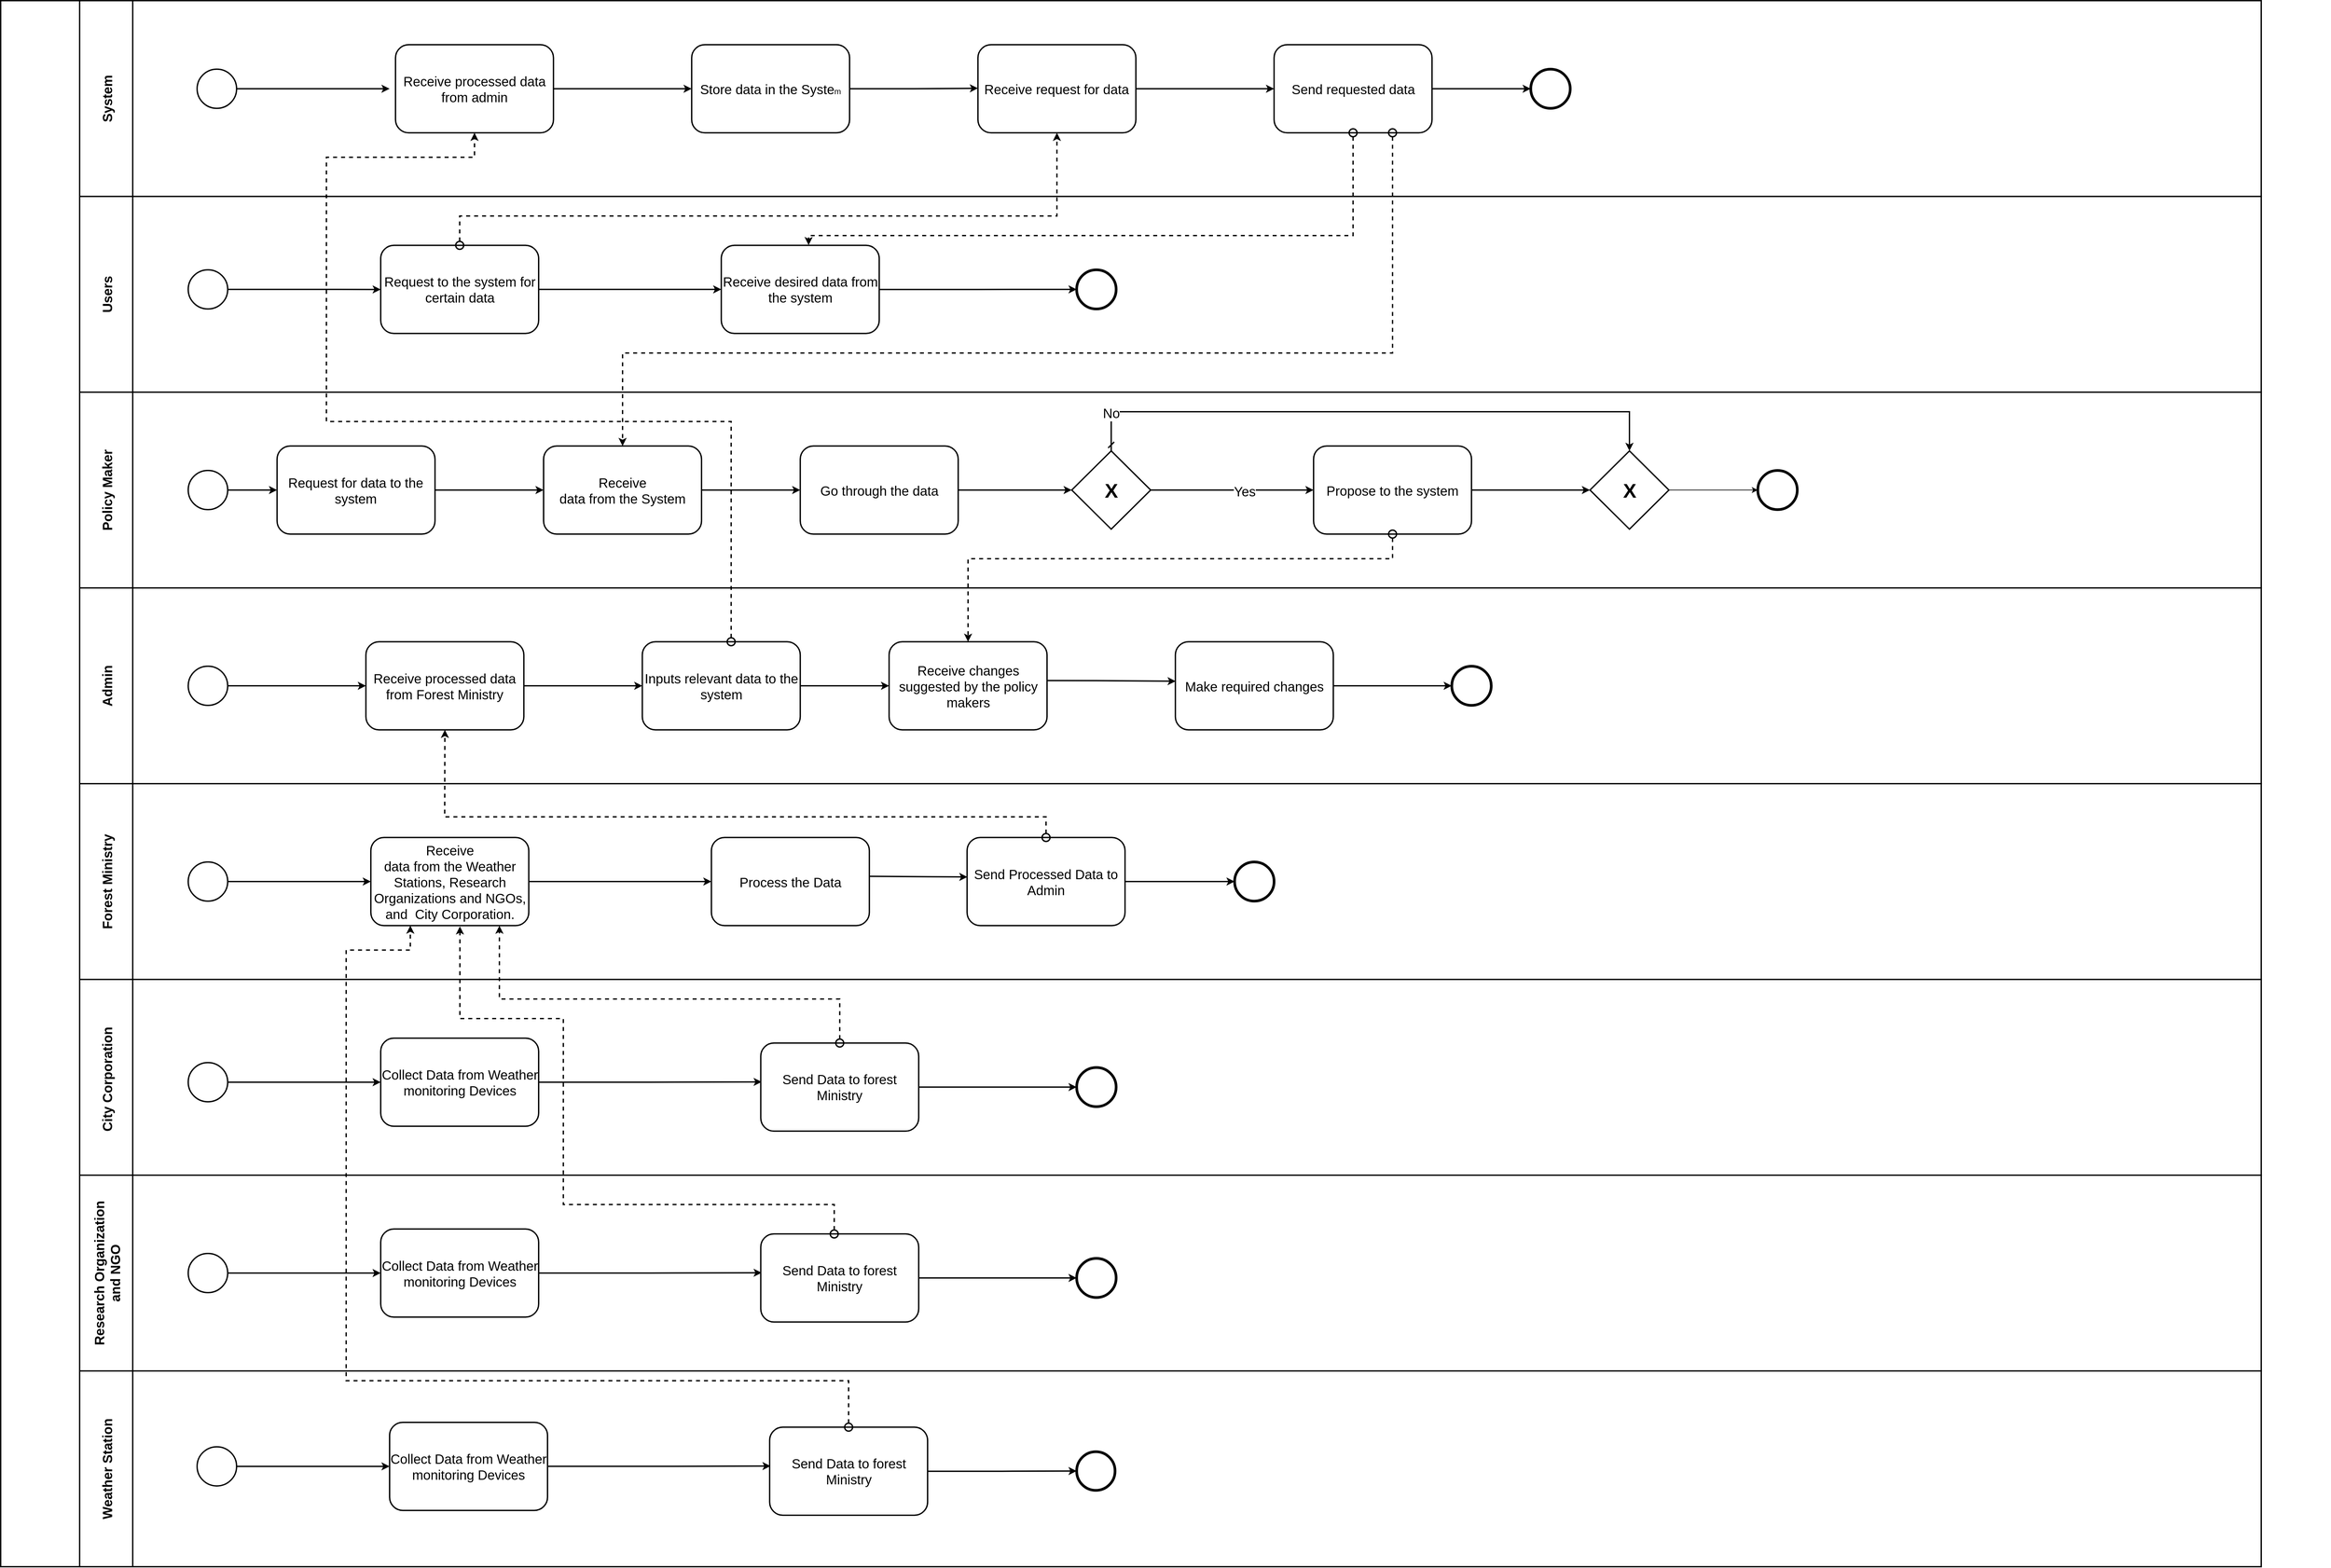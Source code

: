 <mxfile version="20.2.2" type="github">
  <diagram id="MuujZMpSUZWTWO6BnlTE" name="Page-1">
    <mxGraphModel dx="2021" dy="2185" grid="1" gridSize="10" guides="1" tooltips="1" connect="1" arrows="1" fold="1" page="1" pageScale="1" pageWidth="850" pageHeight="1100" math="0" shadow="0">
      <root>
        <mxCell id="0" />
        <mxCell id="1" parent="0" />
        <mxCell id="MOa5wVMY8tWVzzXDiALw-1" value="" style="group" connectable="0" vertex="1" parent="1">
          <mxGeometry x="170" y="-760" width="3510" height="2360" as="geometry" />
        </mxCell>
        <mxCell id="MOa5wVMY8tWVzzXDiALw-2" value="Users" style="swimlane;horizontal=0;startSize=80;strokeWidth=2;fontSize=20;" vertex="1" parent="MOa5wVMY8tWVzzXDiALw-1">
          <mxGeometry x="118.983" y="295" width="3286.907" height="295" as="geometry" />
        </mxCell>
        <mxCell id="MOa5wVMY8tWVzzXDiALw-3" style="edgeStyle=orthogonalEdgeStyle;shape=connector;rounded=0;orthogonalLoop=1;jettySize=auto;html=1;exitX=1;exitY=0.5;exitDx=0;exitDy=0;exitPerimeter=0;labelBackgroundColor=default;fontFamily=Helvetica;fontSize=11;fontColor=default;startArrow=none;startFill=0;endArrow=classic;strokeColor=default;strokeWidth=2;" edge="1" parent="MOa5wVMY8tWVzzXDiALw-2" source="MOa5wVMY8tWVzzXDiALw-4" target="MOa5wVMY8tWVzzXDiALw-9">
          <mxGeometry relative="1" as="geometry" />
        </mxCell>
        <mxCell id="MOa5wVMY8tWVzzXDiALw-4" value="" style="strokeWidth=2;html=1;shape=mxgraph.flowchart.start_2;whiteSpace=wrap;" vertex="1" parent="MOa5wVMY8tWVzzXDiALw-2">
          <mxGeometry x="163.602" y="110.625" width="59.492" height="59" as="geometry" />
        </mxCell>
        <mxCell id="MOa5wVMY8tWVzzXDiALw-5" value="" style="strokeWidth=4;html=1;shape=mxgraph.flowchart.start_2;whiteSpace=wrap;" vertex="1" parent="MOa5wVMY8tWVzzXDiALw-2">
          <mxGeometry x="1502.161" y="110.625" width="59.492" height="59" as="geometry" />
        </mxCell>
        <mxCell id="MOa5wVMY8tWVzzXDiALw-6" value="&lt;font style=&quot;font-size: 20px;&quot;&gt;Receive desired data from the system&lt;/font&gt;" style="rounded=1;whiteSpace=wrap;html=1;strokeWidth=2;" vertex="1" parent="MOa5wVMY8tWVzzXDiALw-2">
          <mxGeometry x="966.737" y="73.75" width="237.966" height="132.75" as="geometry" />
        </mxCell>
        <mxCell id="MOa5wVMY8tWVzzXDiALw-7" style="edgeStyle=orthogonalEdgeStyle;rounded=0;orthogonalLoop=1;jettySize=auto;html=1;entryX=0;entryY=0.5;entryDx=0;entryDy=0;entryPerimeter=0;strokeWidth=2;" edge="1" parent="MOa5wVMY8tWVzzXDiALw-2" source="MOa5wVMY8tWVzzXDiALw-6" target="MOa5wVMY8tWVzzXDiALw-5">
          <mxGeometry relative="1" as="geometry">
            <mxPoint x="1027.657" y="139.668" as="targetPoint" />
          </mxGeometry>
        </mxCell>
        <mxCell id="MOa5wVMY8tWVzzXDiALw-8" style="edgeStyle=orthogonalEdgeStyle;shape=connector;rounded=0;orthogonalLoop=1;jettySize=auto;html=1;exitX=1;exitY=0.5;exitDx=0;exitDy=0;entryX=0;entryY=0.5;entryDx=0;entryDy=0;labelBackgroundColor=default;fontFamily=Helvetica;fontSize=11;fontColor=default;startArrow=none;startFill=0;endArrow=classic;strokeColor=default;strokeWidth=2;" edge="1" parent="MOa5wVMY8tWVzzXDiALw-2" source="MOa5wVMY8tWVzzXDiALw-9" target="MOa5wVMY8tWVzzXDiALw-6">
          <mxGeometry relative="1" as="geometry" />
        </mxCell>
        <mxCell id="MOa5wVMY8tWVzzXDiALw-9" value="&lt;font style=&quot;font-size: 20px;&quot;&gt;Request to the system for certain data&lt;/font&gt;" style="rounded=1;whiteSpace=wrap;html=1;strokeWidth=2;" vertex="1" parent="MOa5wVMY8tWVzzXDiALw-2">
          <mxGeometry x="453.623" y="73.75" width="237.966" height="132.75" as="geometry" />
        </mxCell>
        <mxCell id="MOa5wVMY8tWVzzXDiALw-10" value="" style="group;strokeWidth=2;" connectable="0" vertex="1" parent="MOa5wVMY8tWVzzXDiALw-1">
          <mxGeometry x="118.983" y="590" width="3391.017" height="1770" as="geometry" />
        </mxCell>
        <mxCell id="MOa5wVMY8tWVzzXDiALw-11" value="" style="group;strokeWidth=2;" connectable="0" vertex="1" parent="MOa5wVMY8tWVzzXDiALw-10">
          <mxGeometry y="295" width="3331.525" height="1475" as="geometry" />
        </mxCell>
        <mxCell id="MOa5wVMY8tWVzzXDiALw-12" value="City Corporation " style="swimlane;horizontal=0;startSize=80;strokeWidth=2;fontSize=20;" vertex="1" parent="MOa5wVMY8tWVzzXDiALw-11">
          <mxGeometry y="590" width="3286.907" height="295" as="geometry" />
        </mxCell>
        <mxCell id="MOa5wVMY8tWVzzXDiALw-13" value="" style="group;strokeWidth=2;" connectable="0" vertex="1" parent="MOa5wVMY8tWVzzXDiALw-11">
          <mxGeometry width="3331.525" height="1475" as="geometry" />
        </mxCell>
        <mxCell id="MOa5wVMY8tWVzzXDiALw-14" value="Admin" style="swimlane;horizontal=0;startSize=80;strokeWidth=2;fontSize=20;" vertex="1" parent="MOa5wVMY8tWVzzXDiALw-13">
          <mxGeometry width="3286.907" height="295" as="geometry">
            <mxRectangle x="880" y="160" width="40" height="150" as="alternateBounds" />
          </mxGeometry>
        </mxCell>
        <mxCell id="MOa5wVMY8tWVzzXDiALw-15" style="edgeStyle=orthogonalEdgeStyle;rounded=0;orthogonalLoop=1;jettySize=auto;html=1;entryX=0;entryY=0.5;entryDx=0;entryDy=0;entryPerimeter=0;strokeWidth=2;" edge="1" parent="MOa5wVMY8tWVzzXDiALw-14" source="MOa5wVMY8tWVzzXDiALw-16" target="MOa5wVMY8tWVzzXDiALw-23">
          <mxGeometry relative="1" as="geometry">
            <mxPoint x="371.822" y="-446.188" as="targetPoint" />
          </mxGeometry>
        </mxCell>
        <mxCell id="MOa5wVMY8tWVzzXDiALw-16" value="&lt;font style=&quot;font-size: 20px;&quot;&gt;Make required changes&lt;/font&gt;" style="rounded=1;whiteSpace=wrap;html=1;strokeWidth=2;" vertex="1" parent="MOa5wVMY8tWVzzXDiALw-14">
          <mxGeometry x="1650.89" y="81.125" width="237.966" height="132.75" as="geometry" />
        </mxCell>
        <mxCell id="MOa5wVMY8tWVzzXDiALw-17" style="edgeStyle=orthogonalEdgeStyle;rounded=0;orthogonalLoop=1;jettySize=auto;html=1;entryX=0;entryY=0.5;entryDx=0;entryDy=0;strokeWidth=2;" edge="1" parent="MOa5wVMY8tWVzzXDiALw-14" source="MOa5wVMY8tWVzzXDiALw-22" target="MOa5wVMY8tWVzzXDiALw-25">
          <mxGeometry relative="1" as="geometry">
            <mxPoint x="431.314" y="147.5" as="targetPoint" />
          </mxGeometry>
        </mxCell>
        <mxCell id="MOa5wVMY8tWVzzXDiALw-18" style="edgeStyle=orthogonalEdgeStyle;rounded=0;orthogonalLoop=1;jettySize=auto;html=1;exitX=1;exitY=0.441;exitDx=0;exitDy=0;exitPerimeter=0;entryX=0.002;entryY=0.448;entryDx=0;entryDy=0;entryPerimeter=0;strokeWidth=2;" edge="1" parent="MOa5wVMY8tWVzzXDiALw-14" source="MOa5wVMY8tWVzzXDiALw-19" target="MOa5wVMY8tWVzzXDiALw-16">
          <mxGeometry relative="1" as="geometry">
            <mxPoint y="-413" as="targetPoint" />
            <Array as="points">
              <mxPoint x="1531.907" y="140.125" />
            </Array>
          </mxGeometry>
        </mxCell>
        <mxCell id="MOa5wVMY8tWVzzXDiALw-19" value="&lt;font style=&quot;font-size: 20px;&quot;&gt;Receive changes suggested by the policy makers&lt;/font&gt;" style="rounded=1;whiteSpace=wrap;html=1;strokeWidth=2;" vertex="1" parent="MOa5wVMY8tWVzzXDiALw-14">
          <mxGeometry x="1219.576" y="81.125" width="237.966" height="132.75" as="geometry" />
        </mxCell>
        <mxCell id="MOa5wVMY8tWVzzXDiALw-20" style="edgeStyle=orthogonalEdgeStyle;rounded=0;orthogonalLoop=1;jettySize=auto;html=1;exitX=1;exitY=0.5;exitDx=0;exitDy=0;entryX=0;entryY=0.5;entryDx=0;entryDy=0;fontSize=27;strokeWidth=2;" edge="1" parent="MOa5wVMY8tWVzzXDiALw-14" source="MOa5wVMY8tWVzzXDiALw-21" target="MOa5wVMY8tWVzzXDiALw-19">
          <mxGeometry relative="1" as="geometry" />
        </mxCell>
        <mxCell id="MOa5wVMY8tWVzzXDiALw-21" value="&lt;span&gt;&lt;font style=&quot;font-size: 20px;&quot;&gt;Inputs relevant data to the system&lt;/font&gt;&lt;br&gt;&lt;/span&gt;" style="rounded=1;whiteSpace=wrap;html=1;strokeWidth=2;" vertex="1" parent="MOa5wVMY8tWVzzXDiALw-14">
          <mxGeometry x="847.754" y="81.125" width="237.966" height="132.75" as="geometry" />
        </mxCell>
        <mxCell id="MOa5wVMY8tWVzzXDiALw-22" value="" style="strokeWidth=2;html=1;shape=mxgraph.flowchart.start_2;whiteSpace=wrap;" vertex="1" parent="MOa5wVMY8tWVzzXDiALw-14">
          <mxGeometry x="163.602" y="118" width="59.492" height="59" as="geometry" />
        </mxCell>
        <mxCell id="MOa5wVMY8tWVzzXDiALw-23" value="" style="strokeWidth=4;html=1;shape=mxgraph.flowchart.start_2;whiteSpace=wrap;" vertex="1" parent="MOa5wVMY8tWVzzXDiALw-14">
          <mxGeometry x="2067.331" y="118" width="59.492" height="59" as="geometry" />
        </mxCell>
        <mxCell id="MOa5wVMY8tWVzzXDiALw-24" style="edgeStyle=orthogonalEdgeStyle;shape=connector;rounded=0;orthogonalLoop=1;jettySize=auto;html=1;exitX=1;exitY=0.5;exitDx=0;exitDy=0;entryX=0;entryY=0.5;entryDx=0;entryDy=0;labelBackgroundColor=default;fontFamily=Helvetica;fontSize=11;fontColor=default;startArrow=none;startFill=0;endArrow=classic;strokeColor=default;strokeWidth=2;" edge="1" parent="MOa5wVMY8tWVzzXDiALw-14" source="MOa5wVMY8tWVzzXDiALw-25" target="MOa5wVMY8tWVzzXDiALw-21">
          <mxGeometry relative="1" as="geometry" />
        </mxCell>
        <mxCell id="MOa5wVMY8tWVzzXDiALw-25" value="&lt;font style=&quot;font-size: 20px;&quot;&gt;Receive processed data from Forest Ministry&lt;/font&gt;" style="rounded=1;whiteSpace=wrap;html=1;strokeWidth=2;" vertex="1" parent="MOa5wVMY8tWVzzXDiALw-14">
          <mxGeometry x="431.314" y="81.125" width="237.966" height="132.75" as="geometry" />
        </mxCell>
        <mxCell id="MOa5wVMY8tWVzzXDiALw-26" value="Forest Ministry" style="swimlane;horizontal=0;startSize=80;strokeWidth=2;fontSize=20;rounded=0;swimlaneLine=1;" vertex="1" parent="MOa5wVMY8tWVzzXDiALw-13">
          <mxGeometry y="295" width="3286.907" height="295" as="geometry">
            <mxRectangle x="880" y="360" width="40" height="150" as="alternateBounds" />
          </mxGeometry>
        </mxCell>
        <mxCell id="MOa5wVMY8tWVzzXDiALw-27" style="edgeStyle=orthogonalEdgeStyle;rounded=0;orthogonalLoop=1;jettySize=auto;html=1;entryX=0;entryY=0.5;entryDx=0;entryDy=0;entryPerimeter=0;strokeWidth=2;" edge="1" parent="MOa5wVMY8tWVzzXDiALw-26" source="MOa5wVMY8tWVzzXDiALw-28" target="MOa5wVMY8tWVzzXDiALw-35">
          <mxGeometry relative="1" as="geometry">
            <mxPoint x="1695.508" y="114.313" as="targetPoint" />
          </mxGeometry>
        </mxCell>
        <mxCell id="MOa5wVMY8tWVzzXDiALw-28" value="&lt;font style=&quot;font-size: 20px;&quot;&gt;Send Processed Data to Admin&lt;/font&gt;" style="rounded=1;whiteSpace=wrap;html=1;strokeWidth=2;" vertex="1" parent="MOa5wVMY8tWVzzXDiALw-26">
          <mxGeometry x="1337.072" y="81.125" width="237.966" height="132.75" as="geometry" />
        </mxCell>
        <mxCell id="MOa5wVMY8tWVzzXDiALw-29" style="edgeStyle=orthogonalEdgeStyle;rounded=0;orthogonalLoop=1;jettySize=auto;html=1;entryX=0;entryY=0.5;entryDx=0;entryDy=0;strokeWidth=2;" edge="1" parent="MOa5wVMY8tWVzzXDiALw-26" source="MOa5wVMY8tWVzzXDiALw-34" target="MOa5wVMY8tWVzzXDiALw-33">
          <mxGeometry relative="1" as="geometry" />
        </mxCell>
        <mxCell id="MOa5wVMY8tWVzzXDiALw-30" style="edgeStyle=orthogonalEdgeStyle;rounded=0;orthogonalLoop=1;jettySize=auto;html=1;exitX=1;exitY=0.441;exitDx=0;exitDy=0;exitPerimeter=0;entryX=0.002;entryY=0.448;entryDx=0;entryDy=0;entryPerimeter=0;strokeWidth=2;" edge="1" parent="MOa5wVMY8tWVzzXDiALw-26" source="MOa5wVMY8tWVzzXDiALw-31" target="MOa5wVMY8tWVzzXDiALw-28">
          <mxGeometry relative="1" as="geometry">
            <mxPoint x="1323.686" y="147.5" as="targetPoint" />
            <Array as="points">
              <mxPoint x="1189.831" y="140.125" />
            </Array>
          </mxGeometry>
        </mxCell>
        <mxCell id="MOa5wVMY8tWVzzXDiALw-31" value="&lt;font style=&quot;font-size: 20px;&quot;&gt;Process the Data&lt;/font&gt;" style="rounded=1;whiteSpace=wrap;html=1;strokeWidth=2;" vertex="1" parent="MOa5wVMY8tWVzzXDiALw-26">
          <mxGeometry x="951.864" y="81.125" width="237.966" height="132.75" as="geometry" />
        </mxCell>
        <mxCell id="MOa5wVMY8tWVzzXDiALw-32" style="edgeStyle=orthogonalEdgeStyle;rounded=0;orthogonalLoop=1;jettySize=auto;html=1;exitX=1;exitY=0.5;exitDx=0;exitDy=0;entryX=0;entryY=0.5;entryDx=0;entryDy=0;fontSize=27;strokeWidth=2;" edge="1" parent="MOa5wVMY8tWVzzXDiALw-26" source="MOa5wVMY8tWVzzXDiALw-33" target="MOa5wVMY8tWVzzXDiALw-31">
          <mxGeometry relative="1" as="geometry" />
        </mxCell>
        <mxCell id="MOa5wVMY8tWVzzXDiALw-33" value="&lt;span style=&quot;font-size: 20px;&quot;&gt;Receive&lt;br&gt;data from the Weather Stations, Research Organizations and NGOs, and&amp;nbsp; City Corporation.&lt;/span&gt;" style="rounded=1;whiteSpace=wrap;html=1;strokeWidth=2;" vertex="1" parent="MOa5wVMY8tWVzzXDiALw-26">
          <mxGeometry x="438.75" y="81.125" width="237.966" height="132.75" as="geometry" />
        </mxCell>
        <mxCell id="MOa5wVMY8tWVzzXDiALw-34" value="" style="strokeWidth=2;html=1;shape=mxgraph.flowchart.start_2;whiteSpace=wrap;" vertex="1" parent="MOa5wVMY8tWVzzXDiALw-26">
          <mxGeometry x="163.602" y="118" width="59.492" height="59" as="geometry" />
        </mxCell>
        <mxCell id="MOa5wVMY8tWVzzXDiALw-35" value="" style="strokeWidth=4;html=1;shape=mxgraph.flowchart.start_2;whiteSpace=wrap;" vertex="1" parent="MOa5wVMY8tWVzzXDiALw-26">
          <mxGeometry x="1740.127" y="118" width="59.492" height="59" as="geometry" />
        </mxCell>
        <mxCell id="MOa5wVMY8tWVzzXDiALw-36" value="Research Organization&#xa;and NGO" style="swimlane;horizontal=0;startSize=80;strokeWidth=2;fontSize=20;" vertex="1" parent="MOa5wVMY8tWVzzXDiALw-13">
          <mxGeometry y="885" width="3286.907" height="295" as="geometry" />
        </mxCell>
        <mxCell id="MOa5wVMY8tWVzzXDiALw-37" style="edgeStyle=orthogonalEdgeStyle;rounded=0;orthogonalLoop=1;jettySize=auto;html=1;entryX=0;entryY=0.5;entryDx=0;entryDy=0;strokeWidth=2;" edge="1" parent="MOa5wVMY8tWVzzXDiALw-36" source="MOa5wVMY8tWVzzXDiALw-38" target="MOa5wVMY8tWVzzXDiALw-41">
          <mxGeometry relative="1" as="geometry" />
        </mxCell>
        <mxCell id="MOa5wVMY8tWVzzXDiALw-38" value="" style="strokeWidth=2;html=1;shape=mxgraph.flowchart.start_2;whiteSpace=wrap;" vertex="1" parent="MOa5wVMY8tWVzzXDiALw-36">
          <mxGeometry x="163.602" y="118" width="59.492" height="59" as="geometry" />
        </mxCell>
        <mxCell id="MOa5wVMY8tWVzzXDiALw-39" value="" style="strokeWidth=4;html=1;shape=mxgraph.flowchart.start_2;whiteSpace=wrap;" vertex="1" parent="MOa5wVMY8tWVzzXDiALw-36">
          <mxGeometry x="1502.161" y="125.375" width="59.492" height="59" as="geometry" />
        </mxCell>
        <mxCell id="MOa5wVMY8tWVzzXDiALw-40" style="edgeStyle=orthogonalEdgeStyle;rounded=0;orthogonalLoop=1;jettySize=auto;html=1;entryX=0.006;entryY=0.441;entryDx=0;entryDy=0;entryPerimeter=0;strokeWidth=2;" edge="1" parent="MOa5wVMY8tWVzzXDiALw-36" source="MOa5wVMY8tWVzzXDiALw-41" target="MOa5wVMY8tWVzzXDiALw-43">
          <mxGeometry relative="1" as="geometry" />
        </mxCell>
        <mxCell id="MOa5wVMY8tWVzzXDiALw-41" value="&lt;font style=&quot;font-size: 20px;&quot;&gt;Collect Data from Weather monitoring Devices&lt;/font&gt;" style="rounded=1;whiteSpace=wrap;html=1;strokeWidth=2;" vertex="1" parent="MOa5wVMY8tWVzzXDiALw-36">
          <mxGeometry x="453.623" y="81.125" width="237.966" height="132.75" as="geometry" />
        </mxCell>
        <mxCell id="MOa5wVMY8tWVzzXDiALw-42" style="edgeStyle=orthogonalEdgeStyle;rounded=0;orthogonalLoop=1;jettySize=auto;html=1;entryX=0;entryY=0.5;entryDx=0;entryDy=0;entryPerimeter=0;strokeWidth=2;" edge="1" parent="MOa5wVMY8tWVzzXDiALw-36" source="MOa5wVMY8tWVzzXDiALw-43" target="MOa5wVMY8tWVzzXDiALw-39">
          <mxGeometry relative="1" as="geometry" />
        </mxCell>
        <mxCell id="MOa5wVMY8tWVzzXDiALw-43" value="&lt;font style=&quot;font-size: 20px;&quot;&gt;Send Data to forest Ministry&lt;/font&gt;" style="rounded=1;whiteSpace=wrap;html=1;strokeWidth=2;" vertex="1" parent="MOa5wVMY8tWVzzXDiALw-36">
          <mxGeometry x="1026.229" y="88.5" width="237.966" height="132.75" as="geometry" />
        </mxCell>
        <mxCell id="MOa5wVMY8tWVzzXDiALw-44" value="Weather Station" style="swimlane;horizontal=0;startSize=80;fillStyle=solid;strokeWidth=2;fontSize=20;fontStyle=1" vertex="1" parent="MOa5wVMY8tWVzzXDiALw-13">
          <mxGeometry y="1180" width="3286.907" height="295" as="geometry" />
        </mxCell>
        <mxCell id="MOa5wVMY8tWVzzXDiALw-45" style="edgeStyle=orthogonalEdgeStyle;rounded=0;orthogonalLoop=1;jettySize=auto;html=1;entryX=0;entryY=0.5;entryDx=0;entryDy=0;strokeWidth=2;" edge="1" parent="MOa5wVMY8tWVzzXDiALw-44" source="MOa5wVMY8tWVzzXDiALw-46" target="MOa5wVMY8tWVzzXDiALw-49">
          <mxGeometry relative="1" as="geometry" />
        </mxCell>
        <mxCell id="MOa5wVMY8tWVzzXDiALw-46" value="" style="strokeWidth=2;html=1;shape=mxgraph.flowchart.start_2;whiteSpace=wrap;" vertex="1" parent="MOa5wVMY8tWVzzXDiALw-44">
          <mxGeometry x="176.987" y="114.313" width="59.492" height="59" as="geometry" />
        </mxCell>
        <mxCell id="MOa5wVMY8tWVzzXDiALw-47" value="" style="strokeWidth=4;html=1;shape=mxgraph.flowchart.start_2;whiteSpace=wrap;" vertex="1" parent="MOa5wVMY8tWVzzXDiALw-44">
          <mxGeometry x="1502.16" y="121.69" width="57.84" height="58.31" as="geometry" />
        </mxCell>
        <mxCell id="MOa5wVMY8tWVzzXDiALw-48" style="edgeStyle=orthogonalEdgeStyle;rounded=0;orthogonalLoop=1;jettySize=auto;html=1;entryX=0.006;entryY=0.441;entryDx=0;entryDy=0;entryPerimeter=0;strokeWidth=2;" edge="1" parent="MOa5wVMY8tWVzzXDiALw-44" source="MOa5wVMY8tWVzzXDiALw-49" target="MOa5wVMY8tWVzzXDiALw-51">
          <mxGeometry relative="1" as="geometry" />
        </mxCell>
        <mxCell id="MOa5wVMY8tWVzzXDiALw-49" value="&lt;font style=&quot;font-size: 20px;&quot;&gt;Collect Data from Weather monitoring Devices&lt;/font&gt;" style="rounded=1;whiteSpace=wrap;html=1;strokeWidth=2;" vertex="1" parent="MOa5wVMY8tWVzzXDiALw-44">
          <mxGeometry x="467.008" y="77.438" width="237.966" height="132.75" as="geometry" />
        </mxCell>
        <mxCell id="MOa5wVMY8tWVzzXDiALw-50" style="edgeStyle=orthogonalEdgeStyle;rounded=0;orthogonalLoop=1;jettySize=auto;html=1;entryX=0;entryY=0.5;entryDx=0;entryDy=0;entryPerimeter=0;strokeWidth=2;" edge="1" parent="MOa5wVMY8tWVzzXDiALw-44" source="MOa5wVMY8tWVzzXDiALw-51" target="MOa5wVMY8tWVzzXDiALw-47">
          <mxGeometry relative="1" as="geometry" />
        </mxCell>
        <mxCell id="MOa5wVMY8tWVzzXDiALw-51" value="&lt;font style=&quot;font-size: 20px;&quot;&gt;Send Data to forest Ministry&lt;/font&gt;" style="rounded=1;whiteSpace=wrap;html=1;strokeWidth=2;" vertex="1" parent="MOa5wVMY8tWVzzXDiALw-44">
          <mxGeometry x="1039.614" y="84.812" width="237.966" height="132.75" as="geometry" />
        </mxCell>
        <mxCell id="MOa5wVMY8tWVzzXDiALw-52" style="edgeStyle=orthogonalEdgeStyle;rounded=0;orthogonalLoop=1;jettySize=auto;html=1;entryX=0;entryY=0.5;entryDx=0;entryDy=0;strokeWidth=2;" edge="1" parent="MOa5wVMY8tWVzzXDiALw-13" source="MOa5wVMY8tWVzzXDiALw-53" target="MOa5wVMY8tWVzzXDiALw-56">
          <mxGeometry relative="1" as="geometry" />
        </mxCell>
        <mxCell id="MOa5wVMY8tWVzzXDiALw-53" value="" style="strokeWidth=2;html=1;shape=mxgraph.flowchart.start_2;whiteSpace=wrap;" vertex="1" parent="MOa5wVMY8tWVzzXDiALw-13">
          <mxGeometry x="163.602" y="715.375" width="59.492" height="59" as="geometry" />
        </mxCell>
        <mxCell id="MOa5wVMY8tWVzzXDiALw-54" value="" style="strokeWidth=4;html=1;shape=mxgraph.flowchart.start_2;whiteSpace=wrap;" vertex="1" parent="MOa5wVMY8tWVzzXDiALw-13">
          <mxGeometry x="1502.161" y="722.75" width="59.492" height="59" as="geometry" />
        </mxCell>
        <mxCell id="MOa5wVMY8tWVzzXDiALw-55" style="edgeStyle=orthogonalEdgeStyle;rounded=0;orthogonalLoop=1;jettySize=auto;html=1;entryX=0.006;entryY=0.441;entryDx=0;entryDy=0;entryPerimeter=0;strokeWidth=2;" edge="1" parent="MOa5wVMY8tWVzzXDiALw-13" source="MOa5wVMY8tWVzzXDiALw-56" target="MOa5wVMY8tWVzzXDiALw-58">
          <mxGeometry relative="1" as="geometry" />
        </mxCell>
        <mxCell id="MOa5wVMY8tWVzzXDiALw-56" value="&lt;font style=&quot;font-size: 20px;&quot;&gt;Collect Data from Weather monitoring Devices&lt;/font&gt;" style="rounded=1;whiteSpace=wrap;html=1;strokeWidth=2;" vertex="1" parent="MOa5wVMY8tWVzzXDiALw-13">
          <mxGeometry x="453.623" y="678.5" width="237.966" height="132.75" as="geometry" />
        </mxCell>
        <mxCell id="MOa5wVMY8tWVzzXDiALw-57" style="edgeStyle=orthogonalEdgeStyle;rounded=0;orthogonalLoop=1;jettySize=auto;html=1;entryX=0;entryY=0.5;entryDx=0;entryDy=0;entryPerimeter=0;strokeWidth=2;" edge="1" parent="MOa5wVMY8tWVzzXDiALw-13" source="MOa5wVMY8tWVzzXDiALw-58" target="MOa5wVMY8tWVzzXDiALw-54">
          <mxGeometry relative="1" as="geometry" />
        </mxCell>
        <mxCell id="MOa5wVMY8tWVzzXDiALw-58" value="&lt;font style=&quot;font-size: 20px;&quot;&gt;Send Data to forest Ministry&lt;/font&gt;" style="rounded=1;whiteSpace=wrap;html=1;strokeWidth=2;" vertex="1" parent="MOa5wVMY8tWVzzXDiALw-13">
          <mxGeometry x="1026.229" y="685.875" width="237.966" height="132.75" as="geometry" />
        </mxCell>
        <mxCell id="MOa5wVMY8tWVzzXDiALw-59" style="edgeStyle=orthogonalEdgeStyle;rounded=0;orthogonalLoop=1;jettySize=auto;html=1;entryX=0.814;entryY=1.001;entryDx=0;entryDy=0;entryPerimeter=0;startArrow=oval;startFill=0;endArrow=classic;endFill=1;dashed=1;strokeWidth=2;startSize=12;" edge="1" parent="MOa5wVMY8tWVzzXDiALw-13" source="MOa5wVMY8tWVzzXDiALw-58" target="MOa5wVMY8tWVzzXDiALw-33">
          <mxGeometry relative="1" as="geometry">
            <Array as="points">
              <mxPoint x="1145.212" y="619.5" />
              <mxPoint x="632.097" y="619.5" />
            </Array>
          </mxGeometry>
        </mxCell>
        <mxCell id="MOa5wVMY8tWVzzXDiALw-60" style="edgeStyle=orthogonalEdgeStyle;rounded=0;orthogonalLoop=1;jettySize=auto;html=1;entryX=0.25;entryY=1;entryDx=0;entryDy=0;dashed=1;startArrow=oval;startFill=0;endArrow=classic;endFill=1;exitX=0.5;exitY=0;exitDx=0;exitDy=0;strokeWidth=2;startSize=12;" edge="1" parent="MOa5wVMY8tWVzzXDiALw-13" source="MOa5wVMY8tWVzzXDiALw-51" target="MOa5wVMY8tWVzzXDiALw-33">
          <mxGeometry relative="1" as="geometry">
            <Array as="points">
              <mxPoint x="1158.597" y="1194.75" />
              <mxPoint x="401.568" y="1194.75" />
              <mxPoint x="401.568" y="545.75" />
              <mxPoint x="498.242" y="545.75" />
            </Array>
          </mxGeometry>
        </mxCell>
        <mxCell id="MOa5wVMY8tWVzzXDiALw-61" style="edgeStyle=orthogonalEdgeStyle;rounded=0;orthogonalLoop=1;jettySize=auto;html=1;entryX=0.564;entryY=1.009;entryDx=0;entryDy=0;dashed=1;startArrow=oval;startFill=0;endArrow=classic;endFill=1;exitX=0.465;exitY=0.001;exitDx=0;exitDy=0;exitPerimeter=0;entryPerimeter=0;strokeWidth=2;startSize=12;" edge="1" parent="MOa5wVMY8tWVzzXDiALw-13" source="MOa5wVMY8tWVzzXDiALw-43" target="MOa5wVMY8tWVzzXDiALw-33">
          <mxGeometry relative="1" as="geometry">
            <Array as="points">
              <mxPoint x="1136.288" y="929.25" />
              <mxPoint x="728.771" y="929.25" />
              <mxPoint x="728.771" y="649" />
              <mxPoint x="572.606" y="649" />
            </Array>
          </mxGeometry>
        </mxCell>
        <mxCell id="MOa5wVMY8tWVzzXDiALw-62" style="edgeStyle=none;shape=connector;rounded=0;orthogonalLoop=1;jettySize=auto;html=1;exitX=0.5;exitY=0;exitDx=0;exitDy=0;entryX=0.5;entryY=1;entryDx=0;entryDy=0;labelBackgroundColor=default;fontFamily=Helvetica;fontSize=20;fontColor=default;startArrow=oval;startFill=0;endArrow=classic;strokeColor=default;targetPerimeterSpacing=0;dashed=1;strokeWidth=2;endSize=6;sourcePerimeterSpacing=0;startSize=12;" edge="1" parent="MOa5wVMY8tWVzzXDiALw-13" source="MOa5wVMY8tWVzzXDiALw-28" target="MOa5wVMY8tWVzzXDiALw-25">
          <mxGeometry relative="1" as="geometry">
            <Array as="points">
              <mxPoint x="1456.017" y="345" />
              <mxPoint x="550.017" y="345" />
            </Array>
          </mxGeometry>
        </mxCell>
        <mxCell id="MOa5wVMY8tWVzzXDiALw-63" value="Policy Maker" style="swimlane;horizontal=0;startSize=80;strokeWidth=2;fontSize=20;" vertex="1" parent="MOa5wVMY8tWVzzXDiALw-10">
          <mxGeometry width="3286.907" height="295" as="geometry" />
        </mxCell>
        <mxCell id="MOa5wVMY8tWVzzXDiALw-64" value="" style="strokeWidth=2;html=1;shape=mxgraph.flowchart.start_2;whiteSpace=wrap;" vertex="1" parent="MOa5wVMY8tWVzzXDiALw-63">
          <mxGeometry x="163.602" y="118" width="59.492" height="59" as="geometry" />
        </mxCell>
        <mxCell id="MOa5wVMY8tWVzzXDiALw-65" style="edgeStyle=orthogonalEdgeStyle;rounded=0;orthogonalLoop=1;jettySize=auto;html=1;entryX=0;entryY=0.5;entryDx=0;entryDy=0;startArrow=none;startFill=0;endArrow=classic;endFill=1;strokeWidth=2;" edge="1" parent="MOa5wVMY8tWVzzXDiALw-63" source="MOa5wVMY8tWVzzXDiALw-66" target="MOa5wVMY8tWVzzXDiALw-79">
          <mxGeometry relative="1" as="geometry" />
        </mxCell>
        <mxCell id="MOa5wVMY8tWVzzXDiALw-66" value="&lt;font style=&quot;font-size: 20px;&quot;&gt;Request for data to the system&lt;/font&gt;" style="rounded=1;whiteSpace=wrap;html=1;strokeWidth=2;" vertex="1" parent="MOa5wVMY8tWVzzXDiALw-63">
          <mxGeometry x="297.458" y="81.125" width="237.966" height="132.75" as="geometry" />
        </mxCell>
        <mxCell id="MOa5wVMY8tWVzzXDiALw-67" style="edgeStyle=orthogonalEdgeStyle;rounded=0;orthogonalLoop=1;jettySize=auto;html=1;entryX=0;entryY=0.5;entryDx=0;entryDy=0;strokeWidth=2;" edge="1" parent="MOa5wVMY8tWVzzXDiALw-63" source="MOa5wVMY8tWVzzXDiALw-64" target="MOa5wVMY8tWVzzXDiALw-66">
          <mxGeometry relative="1" as="geometry" />
        </mxCell>
        <mxCell id="MOa5wVMY8tWVzzXDiALw-68" style="edgeStyle=orthogonalEdgeStyle;rounded=0;orthogonalLoop=1;jettySize=auto;html=1;entryX=0;entryY=0.5;entryDx=0;entryDy=0;startArrow=none;startFill=0;endArrow=classic;endFill=1;strokeWidth=2;" edge="1" parent="MOa5wVMY8tWVzzXDiALw-63" source="MOa5wVMY8tWVzzXDiALw-69" target="MOa5wVMY8tWVzzXDiALw-73">
          <mxGeometry relative="1" as="geometry" />
        </mxCell>
        <mxCell id="MOa5wVMY8tWVzzXDiALw-69" value="&lt;font style=&quot;font-size: 20px;&quot;&gt;Go through the data&lt;/font&gt;" style="rounded=1;whiteSpace=wrap;html=1;strokeWidth=2;" vertex="1" parent="MOa5wVMY8tWVzzXDiALw-63">
          <mxGeometry x="1085.72" y="81.125" width="237.966" height="132.75" as="geometry" />
        </mxCell>
        <mxCell id="MOa5wVMY8tWVzzXDiALw-70" value="" style="strokeWidth=4;html=1;shape=mxgraph.flowchart.start_2;whiteSpace=wrap;" vertex="1" parent="MOa5wVMY8tWVzzXDiALw-63">
          <mxGeometry x="2528.39" y="118" width="59.492" height="59" as="geometry" />
        </mxCell>
        <mxCell id="MOa5wVMY8tWVzzXDiALw-71" style="edgeStyle=orthogonalEdgeStyle;rounded=0;orthogonalLoop=1;jettySize=auto;html=1;exitX=1;exitY=0.5;exitDx=0;exitDy=0;startArrow=none;startFill=0;endArrow=classic;endFill=1;strokeWidth=2;" edge="1" parent="MOa5wVMY8tWVzzXDiALw-63" source="MOa5wVMY8tWVzzXDiALw-73" target="MOa5wVMY8tWVzzXDiALw-74">
          <mxGeometry relative="1" as="geometry" />
        </mxCell>
        <mxCell id="MOa5wVMY8tWVzzXDiALw-72" value="&lt;font style=&quot;font-size: 20px;&quot;&gt;Yes&lt;/font&gt;" style="edgeLabel;html=1;align=center;verticalAlign=middle;resizable=0;points=[];fontSize=11;fontFamily=Helvetica;fontColor=default;" connectable="0" vertex="1" parent="MOa5wVMY8tWVzzXDiALw-71">
          <mxGeometry x="0.153" y="-1" relative="1" as="geometry">
            <mxPoint as="offset" />
          </mxGeometry>
        </mxCell>
        <mxCell id="MOa5wVMY8tWVzzXDiALw-73" value="&lt;font size=&quot;1&quot; style=&quot;&quot;&gt;&lt;b style=&quot;font-size: 30px;&quot;&gt;X&lt;/b&gt;&lt;/font&gt;" style="rhombus;whiteSpace=wrap;html=1;strokeWidth=2;" vertex="1" parent="MOa5wVMY8tWVzzXDiALw-63">
          <mxGeometry x="1494.725" y="88.5" width="118.983" height="118" as="geometry" />
        </mxCell>
        <mxCell id="MOa5wVMY8tWVzzXDiALw-74" value="&lt;font style=&quot;font-size: 20px;&quot;&gt;Propose to the system&lt;/font&gt;" style="rounded=1;whiteSpace=wrap;html=1;strokeWidth=2;" vertex="1" parent="MOa5wVMY8tWVzzXDiALw-63">
          <mxGeometry x="1859.11" y="81.125" width="237.966" height="132.75" as="geometry" />
        </mxCell>
        <mxCell id="MOa5wVMY8tWVzzXDiALw-75" style="edgeStyle=orthogonalEdgeStyle;rounded=0;orthogonalLoop=1;jettySize=auto;html=1;exitX=1;exitY=0.5;exitDx=0;exitDy=0;entryX=0;entryY=0.5;entryDx=0;entryDy=0;entryPerimeter=0;fontSize=27;" edge="1" parent="MOa5wVMY8tWVzzXDiALw-63" source="MOa5wVMY8tWVzzXDiALw-76" target="MOa5wVMY8tWVzzXDiALw-70">
          <mxGeometry relative="1" as="geometry" />
        </mxCell>
        <mxCell id="MOa5wVMY8tWVzzXDiALw-76" value="&lt;font size=&quot;1&quot; style=&quot;&quot;&gt;&lt;b style=&quot;font-size: 30px;&quot;&gt;X&lt;/b&gt;&lt;/font&gt;" style="rhombus;whiteSpace=wrap;html=1;strokeWidth=2;" vertex="1" parent="MOa5wVMY8tWVzzXDiALw-63">
          <mxGeometry x="2275.551" y="88.5" width="118.983" height="118" as="geometry" />
        </mxCell>
        <mxCell id="MOa5wVMY8tWVzzXDiALw-77" style="edgeStyle=orthogonalEdgeStyle;rounded=0;orthogonalLoop=1;jettySize=auto;html=1;exitX=1;exitY=0.5;exitDx=0;exitDy=0;fontSize=27;entryX=0;entryY=0.5;entryDx=0;entryDy=0;strokeWidth=2;" edge="1" parent="MOa5wVMY8tWVzzXDiALw-63" source="MOa5wVMY8tWVzzXDiALw-74" target="MOa5wVMY8tWVzzXDiALw-76">
          <mxGeometry relative="1" as="geometry">
            <mxPoint x="2007.839" y="147.746" as="targetPoint" />
          </mxGeometry>
        </mxCell>
        <mxCell id="MOa5wVMY8tWVzzXDiALw-78" style="edgeStyle=orthogonalEdgeStyle;rounded=0;orthogonalLoop=1;jettySize=auto;html=1;startArrow=none;startFill=0;endArrow=classic;endFill=1;strokeWidth=2;" edge="1" parent="MOa5wVMY8tWVzzXDiALw-63" source="MOa5wVMY8tWVzzXDiALw-79" target="MOa5wVMY8tWVzzXDiALw-69">
          <mxGeometry relative="1" as="geometry" />
        </mxCell>
        <mxCell id="MOa5wVMY8tWVzzXDiALw-79" value="&lt;span style=&quot;font-size: 20px;&quot;&gt;Receive&lt;br&gt;data from the System&lt;/span&gt;" style="rounded=1;whiteSpace=wrap;html=1;strokeWidth=2;" vertex="1" parent="MOa5wVMY8tWVzzXDiALw-63">
          <mxGeometry x="699.025" y="81.125" width="237.966" height="132.75" as="geometry" />
        </mxCell>
        <mxCell id="MOa5wVMY8tWVzzXDiALw-80" style="edgeStyle=orthogonalEdgeStyle;rounded=0;orthogonalLoop=1;jettySize=auto;html=1;exitX=0.5;exitY=0;exitDx=0;exitDy=0;fontSize=27;endArrow=classic;endFill=1;startArrow=dash;startFill=0;entryX=0.5;entryY=0;entryDx=0;entryDy=0;strokeWidth=2;" edge="1" parent="MOa5wVMY8tWVzzXDiALw-63" source="MOa5wVMY8tWVzzXDiALw-73" target="MOa5wVMY8tWVzzXDiALw-76">
          <mxGeometry relative="1" as="geometry">
            <mxPoint x="2082.203" y="88.5" as="targetPoint" />
            <Array as="points">
              <mxPoint x="1554.216" y="29.5" />
              <mxPoint x="2335.042" y="29.5" />
            </Array>
          </mxGeometry>
        </mxCell>
        <mxCell id="MOa5wVMY8tWVzzXDiALw-81" value="&lt;font style=&quot;font-size: 20px;&quot;&gt;No&lt;/font&gt;" style="edgeLabel;html=1;align=center;verticalAlign=middle;resizable=0;points=[];fontSize=15;" connectable="0" vertex="1" parent="MOa5wVMY8tWVzzXDiALw-80">
          <mxGeometry x="-0.871" relative="1" as="geometry">
            <mxPoint as="offset" />
          </mxGeometry>
        </mxCell>
        <mxCell id="MOa5wVMY8tWVzzXDiALw-82" style="edgeStyle=orthogonalEdgeStyle;rounded=0;orthogonalLoop=1;jettySize=auto;html=1;entryX=0.5;entryY=0;entryDx=0;entryDy=0;dashed=1;startArrow=oval;startFill=0;endArrow=classic;endFill=1;strokeWidth=2;startSize=12;" edge="1" parent="MOa5wVMY8tWVzzXDiALw-10" source="MOa5wVMY8tWVzzXDiALw-74" target="MOa5wVMY8tWVzzXDiALw-19">
          <mxGeometry relative="1" as="geometry">
            <Array as="points">
              <mxPoint x="1978" y="251" />
              <mxPoint x="1339" y="251" />
            </Array>
          </mxGeometry>
        </mxCell>
        <mxCell id="MOa5wVMY8tWVzzXDiALw-83" value="System" style="swimlane;horizontal=0;startSize=80;strokeWidth=2;fontSize=20;" vertex="1" parent="MOa5wVMY8tWVzzXDiALw-1">
          <mxGeometry x="118.983" width="3286.907" height="295" as="geometry" />
        </mxCell>
        <mxCell id="MOa5wVMY8tWVzzXDiALw-84" style="edgeStyle=orthogonalEdgeStyle;shape=connector;rounded=0;orthogonalLoop=1;jettySize=auto;html=1;exitX=1;exitY=0.5;exitDx=0;exitDy=0;exitPerimeter=0;labelBackgroundColor=default;fontFamily=Helvetica;fontSize=11;fontColor=default;startArrow=none;startFill=0;endArrow=classic;strokeColor=default;strokeWidth=2;" edge="1" parent="MOa5wVMY8tWVzzXDiALw-83" source="MOa5wVMY8tWVzzXDiALw-85">
          <mxGeometry relative="1" as="geometry">
            <mxPoint x="467.008" y="132.75" as="targetPoint" />
          </mxGeometry>
        </mxCell>
        <mxCell id="MOa5wVMY8tWVzzXDiALw-85" value="" style="strokeWidth=2;html=1;shape=mxgraph.flowchart.start_2;whiteSpace=wrap;" vertex="1" parent="MOa5wVMY8tWVzzXDiALw-83">
          <mxGeometry x="176.987" y="103.25" width="59.492" height="59" as="geometry" />
        </mxCell>
        <mxCell id="MOa5wVMY8tWVzzXDiALw-86" value="" style="strokeWidth=4;html=1;shape=mxgraph.flowchart.start_2;whiteSpace=wrap;" vertex="1" parent="MOa5wVMY8tWVzzXDiALw-83">
          <mxGeometry x="2186.314" y="103.25" width="59.492" height="59" as="geometry" />
        </mxCell>
        <mxCell id="MOa5wVMY8tWVzzXDiALw-87" value="&lt;font style=&quot;font-size: 20px;&quot;&gt;Receive processed data from admin&lt;/font&gt;" style="rounded=1;whiteSpace=wrap;html=1;strokeWidth=2;" vertex="1" parent="MOa5wVMY8tWVzzXDiALw-83">
          <mxGeometry x="475.932" y="66.375" width="237.966" height="132.75" as="geometry" />
        </mxCell>
        <mxCell id="MOa5wVMY8tWVzzXDiALw-88" value="&lt;font style=&quot;font-size: 20px;&quot;&gt;Store data in the Syste&lt;/font&gt;m" style="rounded=1;whiteSpace=wrap;html=1;strokeWidth=2;" vertex="1" parent="MOa5wVMY8tWVzzXDiALw-83">
          <mxGeometry x="922.119" y="66.375" width="237.966" height="132.75" as="geometry" />
        </mxCell>
        <mxCell id="MOa5wVMY8tWVzzXDiALw-89" style="edgeStyle=orthogonalEdgeStyle;rounded=0;orthogonalLoop=1;jettySize=auto;html=1;entryX=0;entryY=0.5;entryDx=0;entryDy=0;startArrow=none;startFill=0;endArrow=classic;endFill=1;strokeWidth=2;" edge="1" parent="MOa5wVMY8tWVzzXDiALw-83" source="MOa5wVMY8tWVzzXDiALw-90" target="MOa5wVMY8tWVzzXDiALw-92">
          <mxGeometry relative="1" as="geometry" />
        </mxCell>
        <mxCell id="MOa5wVMY8tWVzzXDiALw-90" value="&lt;font style=&quot;font-size: 20px;&quot;&gt;Receive request for data&lt;/font&gt;" style="rounded=1;whiteSpace=wrap;html=1;strokeWidth=2;" vertex="1" parent="MOa5wVMY8tWVzzXDiALw-83">
          <mxGeometry x="1353.432" y="66.375" width="237.966" height="132.75" as="geometry" />
        </mxCell>
        <mxCell id="MOa5wVMY8tWVzzXDiALw-91" style="edgeStyle=orthogonalEdgeStyle;rounded=0;orthogonalLoop=1;jettySize=auto;html=1;entryX=0;entryY=0.5;entryDx=0;entryDy=0;entryPerimeter=0;startArrow=none;startFill=0;endArrow=classic;endFill=1;strokeWidth=2;" edge="1" parent="MOa5wVMY8tWVzzXDiALw-83" source="MOa5wVMY8tWVzzXDiALw-92" target="MOa5wVMY8tWVzzXDiALw-86">
          <mxGeometry relative="1" as="geometry" />
        </mxCell>
        <mxCell id="MOa5wVMY8tWVzzXDiALw-92" value="&lt;font style=&quot;font-size: 20px;&quot;&gt;Send requested data&lt;/font&gt;" style="rounded=1;whiteSpace=wrap;html=1;strokeWidth=2;" vertex="1" parent="MOa5wVMY8tWVzzXDiALw-83">
          <mxGeometry x="1799.619" y="66.375" width="237.966" height="132.75" as="geometry" />
        </mxCell>
        <mxCell id="MOa5wVMY8tWVzzXDiALw-93" style="edgeStyle=orthogonalEdgeStyle;rounded=0;orthogonalLoop=1;jettySize=auto;html=1;strokeWidth=2;" edge="1" parent="MOa5wVMY8tWVzzXDiALw-1" source="MOa5wVMY8tWVzzXDiALw-87">
          <mxGeometry relative="1" as="geometry">
            <mxPoint x="1041.102" y="132.75" as="targetPoint" />
          </mxGeometry>
        </mxCell>
        <mxCell id="MOa5wVMY8tWVzzXDiALw-94" style="edgeStyle=orthogonalEdgeStyle;rounded=0;orthogonalLoop=1;jettySize=auto;html=1;exitX=1;exitY=0.5;exitDx=0;exitDy=0;strokeWidth=2;" edge="1" parent="MOa5wVMY8tWVzzXDiALw-1" source="MOa5wVMY8tWVzzXDiALw-88">
          <mxGeometry relative="1" as="geometry">
            <mxPoint x="1472.415" y="132.012" as="targetPoint" />
          </mxGeometry>
        </mxCell>
        <mxCell id="MOa5wVMY8tWVzzXDiALw-95" style="edgeStyle=orthogonalEdgeStyle;rounded=0;orthogonalLoop=1;jettySize=auto;html=1;dashed=1;startArrow=oval;startFill=0;endArrow=classic;endFill=1;strokeWidth=2;startSize=12;" edge="1" parent="MOa5wVMY8tWVzzXDiALw-1" source="MOa5wVMY8tWVzzXDiALw-21" target="MOa5wVMY8tWVzzXDiALw-87">
          <mxGeometry relative="1" as="geometry">
            <Array as="points">
              <mxPoint x="1100.593" y="634.25" />
              <mxPoint x="490.805" y="634.25" />
              <mxPoint x="490.805" y="236" />
              <mxPoint x="713.898" y="236" />
            </Array>
          </mxGeometry>
        </mxCell>
        <mxCell id="MOa5wVMY8tWVzzXDiALw-96" style="edgeStyle=orthogonalEdgeStyle;rounded=0;orthogonalLoop=1;jettySize=auto;html=1;startArrow=oval;startFill=0;endArrow=classic;endFill=1;dashed=1;entryX=0.5;entryY=1;entryDx=0;entryDy=0;strokeWidth=2;jumpSize=6;startSize=12;" edge="1" parent="MOa5wVMY8tWVzzXDiALw-1" source="MOa5wVMY8tWVzzXDiALw-9" target="MOa5wVMY8tWVzzXDiALw-90">
          <mxGeometry relative="1" as="geometry">
            <mxPoint x="1591.398" y="206.5" as="targetPoint" />
            <Array as="points">
              <mxPoint x="691.589" y="324.5" />
              <mxPoint x="1591.398" y="324.5" />
            </Array>
          </mxGeometry>
        </mxCell>
        <mxCell id="MOa5wVMY8tWVzzXDiALw-97" style="edgeStyle=orthogonalEdgeStyle;rounded=0;orthogonalLoop=1;jettySize=auto;html=1;entryX=0.553;entryY=-0.003;entryDx=0;entryDy=0;entryPerimeter=0;dashed=1;startArrow=oval;startFill=0;endArrow=classic;endFill=1;strokeWidth=2;startSize=12;" edge="1" parent="MOa5wVMY8tWVzzXDiALw-1" source="MOa5wVMY8tWVzzXDiALw-92" target="MOa5wVMY8tWVzzXDiALw-6">
          <mxGeometry relative="1" as="geometry">
            <Array as="points">
              <mxPoint x="2037.585" y="354.0" />
              <mxPoint x="1218.089" y="354.0" />
            </Array>
          </mxGeometry>
        </mxCell>
        <mxCell id="MOa5wVMY8tWVzzXDiALw-98" style="edgeStyle=orthogonalEdgeStyle;shape=connector;rounded=0;orthogonalLoop=1;jettySize=auto;html=1;exitX=0.75;exitY=1;exitDx=0;exitDy=0;entryX=0.5;entryY=0;entryDx=0;entryDy=0;labelBackgroundColor=default;fontFamily=Helvetica;fontSize=11;fontColor=default;startArrow=oval;startFill=0;endArrow=classic;strokeColor=default;dashed=1;strokeWidth=2;startSize=12;" edge="1" parent="MOa5wVMY8tWVzzXDiALw-1" source="MOa5wVMY8tWVzzXDiALw-92" target="MOa5wVMY8tWVzzXDiALw-79">
          <mxGeometry relative="1" as="geometry">
            <Array as="points">
              <mxPoint x="2097.076" y="531" />
              <mxPoint x="936.992" y="531" />
            </Array>
          </mxGeometry>
        </mxCell>
        <mxCell id="MOa5wVMY8tWVzzXDiALw-99" value="" style="rounded=0;whiteSpace=wrap;html=1;fontFamily=Helvetica;fontSize=17;fontColor=default;strokeWidth=2;" vertex="1" parent="MOa5wVMY8tWVzzXDiALw-1">
          <mxGeometry width="118.983" height="2360" as="geometry" />
        </mxCell>
      </root>
    </mxGraphModel>
  </diagram>
</mxfile>
